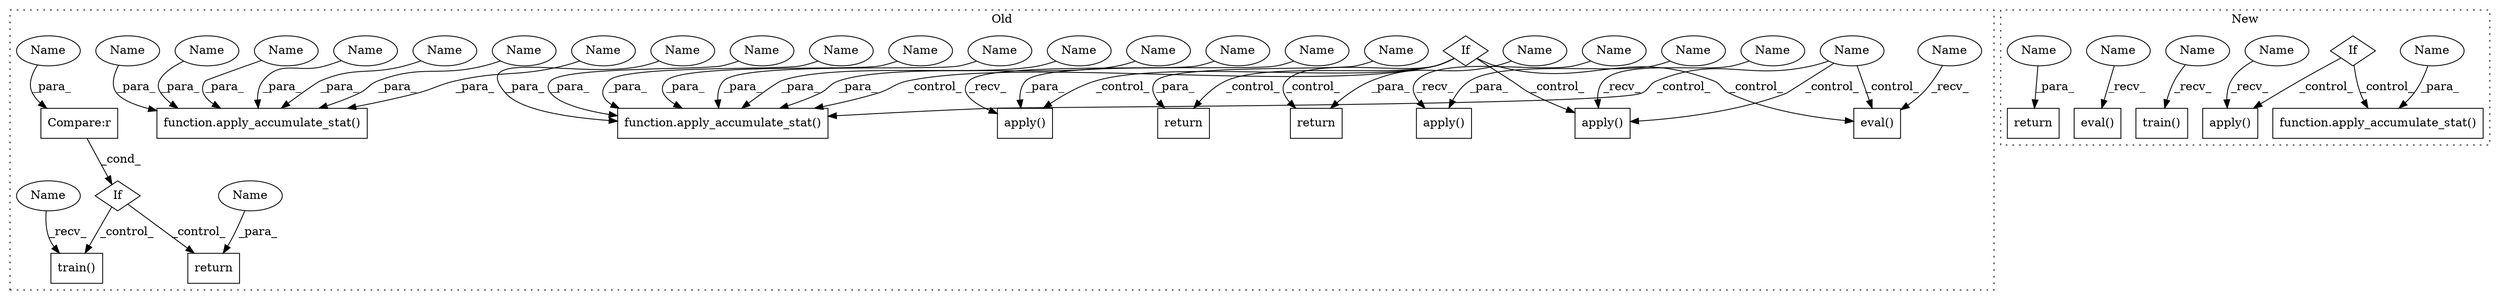 digraph G {
subgraph cluster0 {
1 [label="function.apply_accumulate_stat()" a="75" s="8839,8931" l="22,1" shape="box"];
4 [label="If" a="96" s="8762" l="3" shape="diamond"];
6 [label="train()" a="75" s="8464" l="16" shape="box"];
7 [label="If" a="96" s="8427" l="3" shape="diamond"];
8 [label="Compare:r" a="40" s="8430" l="20" shape="box"];
9 [label="apply()" a="75" s="9040,9081" l="15,1" shape="box"];
10 [label="apply()" a="75" s="8716,8752" l="10,1" shape="box"];
11 [label="return" a="93" s="9137" l="7" shape="box"];
12 [label="apply()" a="75" s="8999,9026" l="15,1" shape="box"];
13 [label="eval()" a="75" s="8967" l="15" shape="box"];
16 [label="return" a="93" s="8493" l="7" shape="box"];
17 [label="function.apply_accumulate_stat()" a="75" s="8582,8669" l="22,1" shape="box"];
18 [label="Name" a="87" s="8802" l="19" shape="ellipse"];
19 [label="return" a="93" s="9095" l="7" shape="box"];
21 [label="Name" a="87" s="8716" l="3" shape="ellipse"];
22 [label="Name" a="87" s="8604" l="3" shape="ellipse"];
23 [label="Name" a="87" s="9144" l="3" shape="ellipse"];
24 [label="Name" a="87" s="8643" l="5" shape="ellipse"];
25 [label="Name" a="87" s="8905" l="5" shape="ellipse"];
31 [label="Name" a="87" s="8912" l="11" shape="ellipse"];
32 [label="Name" a="87" s="8650" l="11" shape="ellipse"];
33 [label="Name" a="87" s="8726" l="26" shape="ellipse"];
34 [label="Name" a="87" s="9055" l="26" shape="ellipse"];
35 [label="Name" a="87" s="8631" l="10" shape="ellipse"];
36 [label="Name" a="87" s="8893" l="10" shape="ellipse"];
37 [label="Name" a="87" s="8886" l="5" shape="ellipse"];
38 [label="Name" a="87" s="8624" l="5" shape="ellipse"];
39 [label="Name" a="87" s="8925" l="6" shape="ellipse"];
40 [label="Name" a="87" s="8663" l="6" shape="ellipse"];
41 [label="Name" a="87" s="8430" l="8" shape="ellipse"];
42 [label="Name" a="87" s="8500" l="8" shape="ellipse"];
43 [label="Name" a="87" s="9040" l="8" shape="ellipse"];
44 [label="Name" a="87" s="8861" l="8" shape="ellipse"];
45 [label="Name" a="87" s="9102" l="8" shape="ellipse"];
46 [label="Name" a="87" s="8999" l="8" shape="ellipse"];
47 [label="Name" a="87" s="8464" l="8" shape="ellipse"];
48 [label="Name" a="87" s="8967" l="8" shape="ellipse"];
49 [label="Name" a="87" s="8871" l="13" shape="ellipse"];
50 [label="Name" a="87" s="8609" l="13" shape="ellipse"];
label = "Old";
style="dotted";
}
subgraph cluster1 {
2 [label="apply()" a="75" s="8670,8696" l="14,1" shape="box"];
3 [label="If" a="96" s="8527" l="3" shape="diamond"];
5 [label="train()" a="75" s="8417" l="15" shape="box"];
14 [label="eval()" a="75" s="8461" l="14" shape="box"];
15 [label="function.apply_accumulate_stat()" a="75" s="8559,8650" l="22,1" shape="box"];
20 [label="return" a="93" s="8702" l="7" shape="box"];
26 [label="Name" a="87" s="8417" l="7" shape="ellipse"];
27 [label="Name" a="87" s="8581" l="7" shape="ellipse"];
28 [label="Name" a="87" s="8461" l="7" shape="ellipse"];
29 [label="Name" a="87" s="8670" l="7" shape="ellipse"];
30 [label="Name" a="87" s="8709" l="7" shape="ellipse"];
label = "New";
style="dotted";
}
3 -> 15 [label="_control_"];
3 -> 2 [label="_control_"];
4 -> 9 [label="_control_"];
4 -> 13 [label="_control_"];
4 -> 12 [label="_control_"];
4 -> 11 [label="_control_"];
4 -> 19 [label="_control_"];
4 -> 1 [label="_control_"];
7 -> 6 [label="_control_"];
7 -> 16 [label="_control_"];
8 -> 7 [label="_cond_"];
18 -> 13 [label="_control_"];
18 -> 12 [label="_control_"];
18 -> 1 [label="_control_"];
21 -> 10 [label="_recv_"];
22 -> 17 [label="_para_"];
23 -> 11 [label="_para_"];
24 -> 17 [label="_para_"];
25 -> 1 [label="_para_"];
26 -> 5 [label="_recv_"];
27 -> 15 [label="_para_"];
28 -> 14 [label="_recv_"];
29 -> 2 [label="_recv_"];
30 -> 20 [label="_para_"];
31 -> 1 [label="_para_"];
32 -> 17 [label="_para_"];
33 -> 10 [label="_para_"];
34 -> 9 [label="_para_"];
35 -> 17 [label="_para_"];
36 -> 1 [label="_para_"];
37 -> 1 [label="_para_"];
38 -> 17 [label="_para_"];
39 -> 1 [label="_para_"];
40 -> 17 [label="_para_"];
41 -> 8 [label="_para_"];
42 -> 16 [label="_para_"];
43 -> 9 [label="_recv_"];
44 -> 1 [label="_para_"];
45 -> 19 [label="_para_"];
46 -> 12 [label="_recv_"];
47 -> 6 [label="_recv_"];
48 -> 13 [label="_recv_"];
49 -> 1 [label="_para_"];
50 -> 17 [label="_para_"];
}